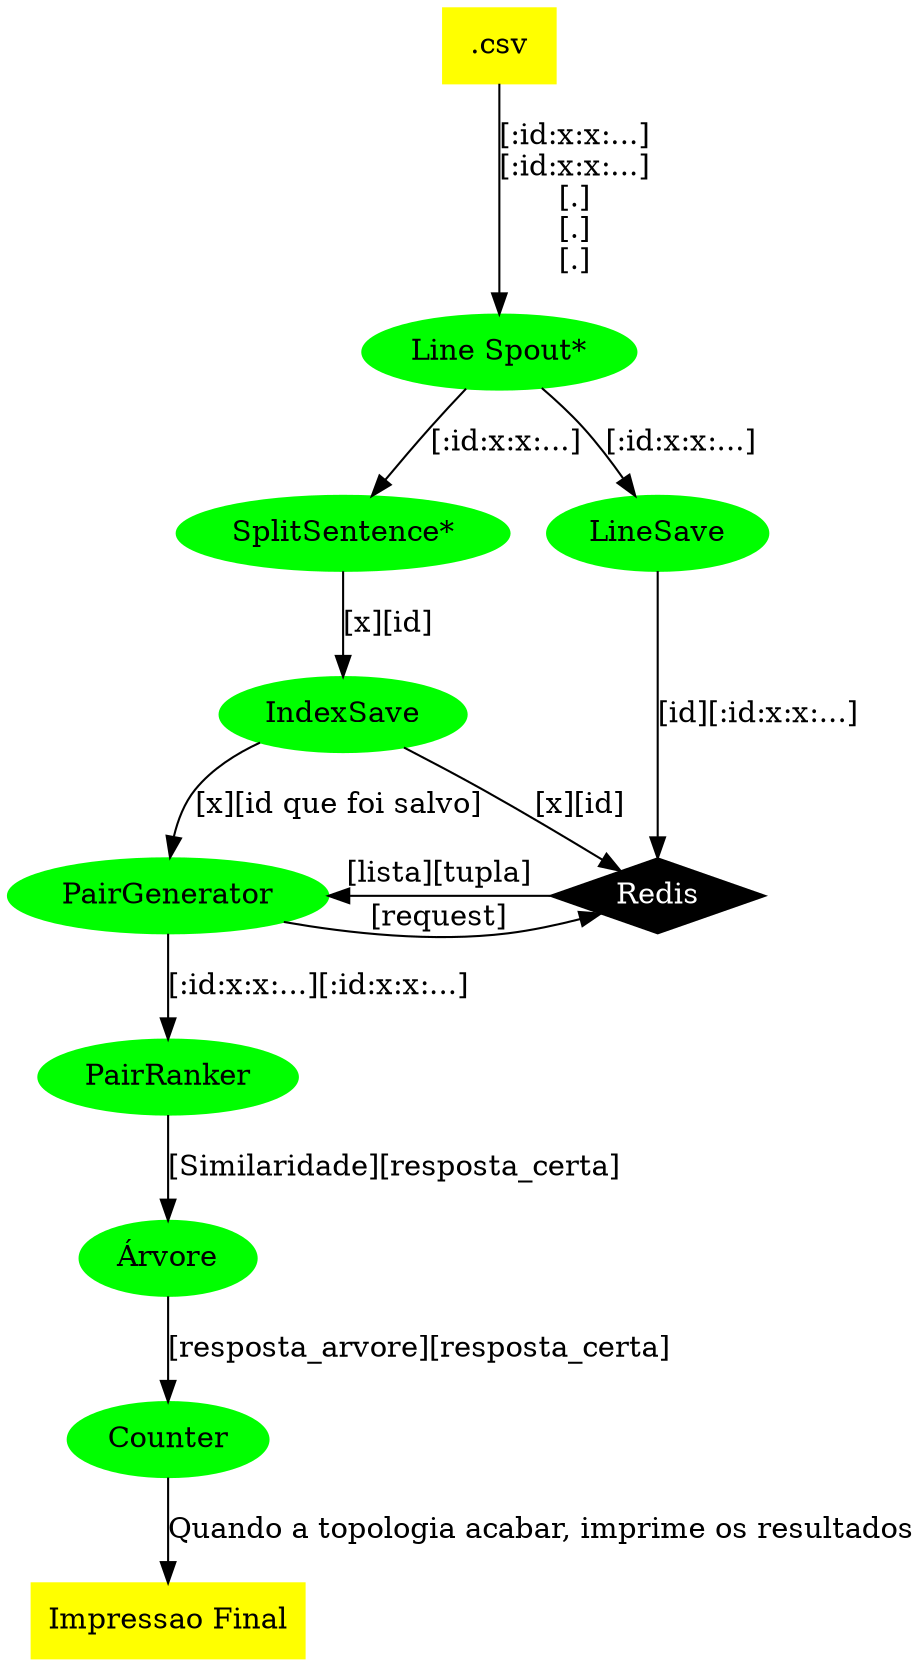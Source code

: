 digraph projeto_topology {
    node [style="filled"]

    //files
    {
        node [shape="box" color="yellow"]
        csv [label=".csv"]
        impressaofinal [label="Impressao Final"]
    }
    //spouts and bolts
    {
        node [shape="ellipse" color="green"]
        linespout [label="Line Spout*", comment="teste"]
        splitsentence [label="SplitSentence*"]
        linesave [label="LineSave"]
        indexsave [label="IndexSave"]
        pairranker [label="PairRanker"]
        pairgenerator [label="PairGenerator"]
        arvore [label="Árvore"]
        counter [label="Counter"]
    }
    //programas
    {
        node [shape="trapezium" color="orange"]
    }

    //outros
    {
        node [shape="diamond" color="black" fontcolor="white"]
        redis [label="Redis"]
    }

    //ligações
    {
        csv -> linespout [label="[:id:x:x:...]\n[:id:x:x:...]\n[.]\n[.]\n[.]"]
        linespout -> splitsentence [label="[:id:x:x:...]"]
        linespout -> linesave [label="[:id:x:x:...]"]
        linesave -> redis [label="[id][:id:x:x:...]"]
        splitsentence -> indexsave [label="[x][id]"]
        indexsave -> redis[label="[x][id]"]
        indexsave -> pairgenerator [label="[x][id que foi salvo]"]
        pairgenerator -> redis [label="[request]"]
        redis -> pairgenerator [label="[lista][tupla]"]
        pairgenerator -> pairranker [label="[:id:x:x:...][:id:x:x:...]"]
        pairranker -> arvore [label="[Similaridade][resposta_certa]"]
        arvore -> counter [label="[resposta_arvore][resposta_certa]"]
        counter -> impressaofinal [label="Quando a topologia acabar, imprime os resultados"]

    }

    //ranks (posições)
    {
        {rank=same; splitsentence linesave}
        {rank=same; pairgenerator redis}


    }
}
